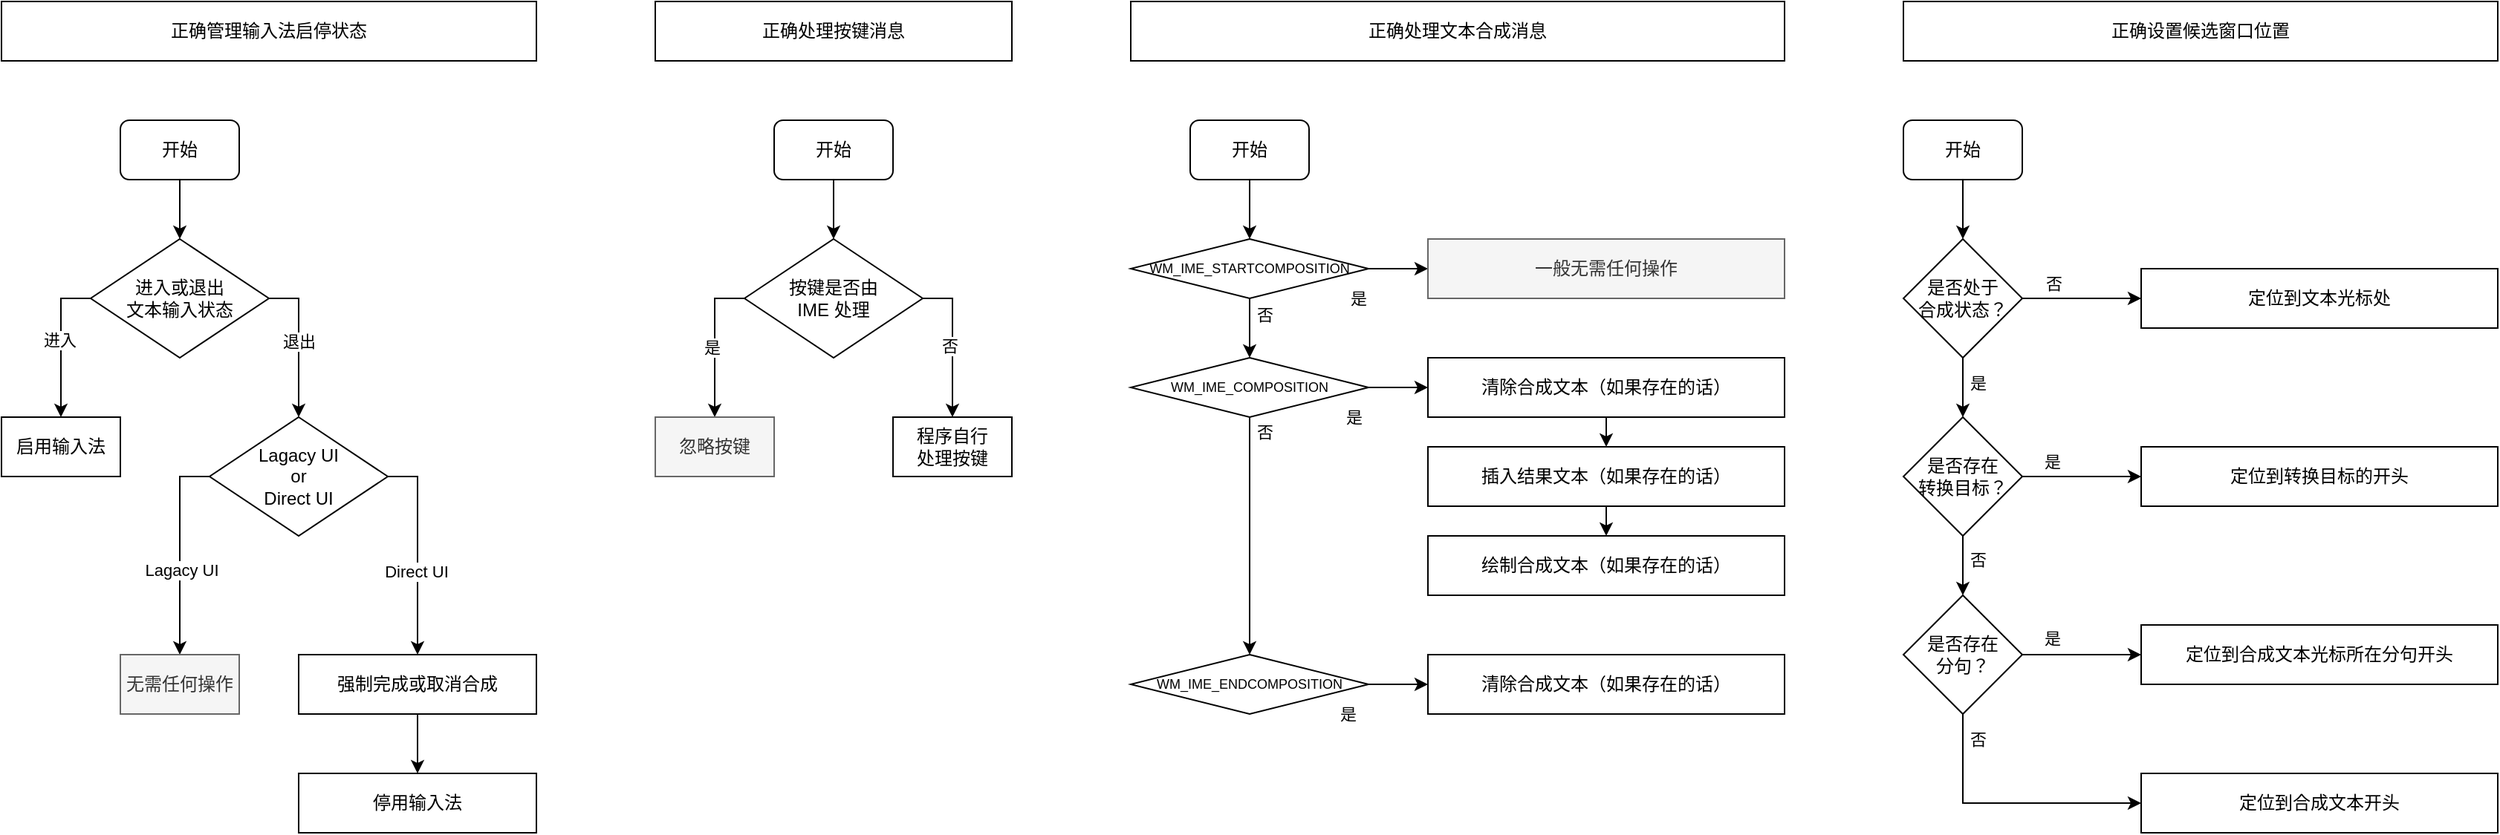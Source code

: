 <mxfile version="24.7.17">
  <diagram name="第 1 页" id="3TVVlOvPD6J_CO8NRHxF">
    <mxGraphModel dx="1050" dy="629" grid="1" gridSize="10" guides="1" tooltips="1" connect="1" arrows="1" fold="1" page="1" pageScale="1" pageWidth="960" pageHeight="1600" math="0" shadow="0">
      <root>
        <mxCell id="0" />
        <mxCell id="1" parent="0" />
        <mxCell id="tY1ZD3I10Eq6oRQI1ivc-1" value="正确管理输入法启停状态" style="rounded=0;whiteSpace=wrap;html=1;" parent="1" vertex="1">
          <mxGeometry x="40" y="40" width="360" height="40" as="geometry" />
        </mxCell>
        <mxCell id="tY1ZD3I10Eq6oRQI1ivc-47" style="edgeStyle=orthogonalEdgeStyle;rounded=0;orthogonalLoop=1;jettySize=auto;html=1;exitX=0.5;exitY=1;exitDx=0;exitDy=0;entryX=0.5;entryY=0;entryDx=0;entryDy=0;" parent="1" source="tY1ZD3I10Eq6oRQI1ivc-2" target="tY1ZD3I10Eq6oRQI1ivc-3" edge="1">
          <mxGeometry relative="1" as="geometry" />
        </mxCell>
        <mxCell id="tY1ZD3I10Eq6oRQI1ivc-2" value="开始" style="rounded=1;whiteSpace=wrap;html=1;" parent="1" vertex="1">
          <mxGeometry x="120" y="120" width="80" height="40" as="geometry" />
        </mxCell>
        <mxCell id="tY1ZD3I10Eq6oRQI1ivc-34" style="edgeStyle=orthogonalEdgeStyle;rounded=0;orthogonalLoop=1;jettySize=auto;html=1;exitX=0;exitY=0.5;exitDx=0;exitDy=0;entryX=0.5;entryY=0;entryDx=0;entryDy=0;" parent="1" source="tY1ZD3I10Eq6oRQI1ivc-3" edge="1">
          <mxGeometry relative="1" as="geometry">
            <mxPoint x="80" y="320" as="targetPoint" />
          </mxGeometry>
        </mxCell>
        <mxCell id="tY1ZD3I10Eq6oRQI1ivc-35" value="进入" style="edgeLabel;html=1;align=center;verticalAlign=middle;resizable=0;points=[];" parent="tY1ZD3I10Eq6oRQI1ivc-34" vertex="1" connectable="0">
          <mxGeometry x="-0.052" y="-1" relative="1" as="geometry">
            <mxPoint as="offset" />
          </mxGeometry>
        </mxCell>
        <mxCell id="tY1ZD3I10Eq6oRQI1ivc-36" style="edgeStyle=orthogonalEdgeStyle;rounded=0;orthogonalLoop=1;jettySize=auto;html=1;exitX=1;exitY=0.5;exitDx=0;exitDy=0;entryX=0.5;entryY=0;entryDx=0;entryDy=0;" parent="1" source="tY1ZD3I10Eq6oRQI1ivc-3" target="tY1ZD3I10Eq6oRQI1ivc-7" edge="1">
          <mxGeometry relative="1" as="geometry" />
        </mxCell>
        <mxCell id="tY1ZD3I10Eq6oRQI1ivc-37" value="退出" style="edgeLabel;html=1;align=center;verticalAlign=middle;resizable=0;points=[];" parent="tY1ZD3I10Eq6oRQI1ivc-36" vertex="1" connectable="0">
          <mxGeometry x="-0.023" relative="1" as="geometry">
            <mxPoint as="offset" />
          </mxGeometry>
        </mxCell>
        <mxCell id="tY1ZD3I10Eq6oRQI1ivc-3" value="进入或退出&lt;div&gt;文本输入状态&lt;/div&gt;" style="rhombus;whiteSpace=wrap;html=1;" parent="1" vertex="1">
          <mxGeometry x="100" y="200" width="120" height="80" as="geometry" />
        </mxCell>
        <mxCell id="tY1ZD3I10Eq6oRQI1ivc-6" value="正确处理按键消息" style="rounded=0;whiteSpace=wrap;html=1;" parent="1" vertex="1">
          <mxGeometry x="480" y="40" width="240" height="40" as="geometry" />
        </mxCell>
        <mxCell id="tY1ZD3I10Eq6oRQI1ivc-38" style="edgeStyle=orthogonalEdgeStyle;rounded=0;orthogonalLoop=1;jettySize=auto;html=1;exitX=0;exitY=0.5;exitDx=0;exitDy=0;entryX=0.5;entryY=0;entryDx=0;entryDy=0;" parent="1" source="tY1ZD3I10Eq6oRQI1ivc-7" target="tY1ZD3I10Eq6oRQI1ivc-39" edge="1">
          <mxGeometry relative="1" as="geometry">
            <mxPoint x="155" y="469.52" as="targetPoint" />
          </mxGeometry>
        </mxCell>
        <mxCell id="tY1ZD3I10Eq6oRQI1ivc-45" value="Lagacy UI" style="edgeLabel;html=1;align=center;verticalAlign=middle;resizable=0;points=[];" parent="tY1ZD3I10Eq6oRQI1ivc-38" vertex="1" connectable="0">
          <mxGeometry x="0.179" y="1" relative="1" as="geometry">
            <mxPoint as="offset" />
          </mxGeometry>
        </mxCell>
        <mxCell id="tY1ZD3I10Eq6oRQI1ivc-41" style="edgeStyle=orthogonalEdgeStyle;rounded=0;orthogonalLoop=1;jettySize=auto;html=1;exitX=1;exitY=0.5;exitDx=0;exitDy=0;entryX=0.5;entryY=0;entryDx=0;entryDy=0;" parent="1" source="tY1ZD3I10Eq6oRQI1ivc-7" target="tY1ZD3I10Eq6oRQI1ivc-42" edge="1">
          <mxGeometry relative="1" as="geometry">
            <mxPoint x="320" y="480" as="targetPoint" />
          </mxGeometry>
        </mxCell>
        <mxCell id="tY1ZD3I10Eq6oRQI1ivc-46" value="Direct UI" style="edgeLabel;html=1;align=center;verticalAlign=middle;resizable=0;points=[];" parent="tY1ZD3I10Eq6oRQI1ivc-41" vertex="1" connectable="0">
          <mxGeometry x="0.197" y="-1" relative="1" as="geometry">
            <mxPoint as="offset" />
          </mxGeometry>
        </mxCell>
        <mxCell id="tY1ZD3I10Eq6oRQI1ivc-7" value="Lagacy UI&lt;div&gt;or&lt;/div&gt;&lt;div&gt;Direct UI&lt;/div&gt;" style="rhombus;whiteSpace=wrap;html=1;" parent="1" vertex="1">
          <mxGeometry x="180" y="320" width="120" height="80" as="geometry" />
        </mxCell>
        <mxCell id="tY1ZD3I10Eq6oRQI1ivc-48" style="edgeStyle=orthogonalEdgeStyle;rounded=0;orthogonalLoop=1;jettySize=auto;html=1;exitX=0.5;exitY=1;exitDx=0;exitDy=0;entryX=0.5;entryY=0;entryDx=0;entryDy=0;" parent="1" source="tY1ZD3I10Eq6oRQI1ivc-9" target="tY1ZD3I10Eq6oRQI1ivc-10" edge="1">
          <mxGeometry relative="1" as="geometry" />
        </mxCell>
        <mxCell id="tY1ZD3I10Eq6oRQI1ivc-9" value="开始" style="rounded=1;whiteSpace=wrap;html=1;" parent="1" vertex="1">
          <mxGeometry x="560" y="120" width="80" height="40" as="geometry" />
        </mxCell>
        <mxCell id="tY1ZD3I10Eq6oRQI1ivc-51" style="edgeStyle=orthogonalEdgeStyle;rounded=0;orthogonalLoop=1;jettySize=auto;html=1;exitX=0;exitY=0.5;exitDx=0;exitDy=0;entryX=0.5;entryY=0;entryDx=0;entryDy=0;" parent="1" source="tY1ZD3I10Eq6oRQI1ivc-10" target="tY1ZD3I10Eq6oRQI1ivc-49" edge="1">
          <mxGeometry relative="1" as="geometry" />
        </mxCell>
        <mxCell id="tY1ZD3I10Eq6oRQI1ivc-52" value="是" style="edgeLabel;html=1;align=center;verticalAlign=middle;resizable=0;points=[];" parent="tY1ZD3I10Eq6oRQI1ivc-51" vertex="1" connectable="0">
          <mxGeometry x="0.056" y="-2" relative="1" as="geometry">
            <mxPoint as="offset" />
          </mxGeometry>
        </mxCell>
        <mxCell id="tY1ZD3I10Eq6oRQI1ivc-53" style="edgeStyle=orthogonalEdgeStyle;rounded=0;orthogonalLoop=1;jettySize=auto;html=1;exitX=1;exitY=0.5;exitDx=0;exitDy=0;entryX=0.5;entryY=0;entryDx=0;entryDy=0;" parent="1" source="tY1ZD3I10Eq6oRQI1ivc-10" target="tY1ZD3I10Eq6oRQI1ivc-50" edge="1">
          <mxGeometry relative="1" as="geometry" />
        </mxCell>
        <mxCell id="tY1ZD3I10Eq6oRQI1ivc-54" value="否" style="edgeLabel;html=1;align=center;verticalAlign=middle;resizable=0;points=[];" parent="tY1ZD3I10Eq6oRQI1ivc-53" vertex="1" connectable="0">
          <mxGeometry x="0.032" y="-2" relative="1" as="geometry">
            <mxPoint as="offset" />
          </mxGeometry>
        </mxCell>
        <mxCell id="tY1ZD3I10Eq6oRQI1ivc-10" value="按键是否由&lt;div&gt;IME 处理&lt;/div&gt;" style="rhombus;whiteSpace=wrap;html=1;" parent="1" vertex="1">
          <mxGeometry x="540" y="200" width="120" height="80" as="geometry" />
        </mxCell>
        <mxCell id="tY1ZD3I10Eq6oRQI1ivc-55" style="edgeStyle=orthogonalEdgeStyle;rounded=0;orthogonalLoop=1;jettySize=auto;html=1;exitX=0.5;exitY=1;exitDx=0;exitDy=0;entryX=0.5;entryY=0;entryDx=0;entryDy=0;" parent="1" source="tY1ZD3I10Eq6oRQI1ivc-13" target="tY1ZD3I10Eq6oRQI1ivc-14" edge="1">
          <mxGeometry relative="1" as="geometry" />
        </mxCell>
        <mxCell id="tY1ZD3I10Eq6oRQI1ivc-13" value="开始" style="rounded=1;whiteSpace=wrap;html=1;" parent="1" vertex="1">
          <mxGeometry x="840" y="120" width="80" height="40" as="geometry" />
        </mxCell>
        <mxCell id="tY1ZD3I10Eq6oRQI1ivc-57" style="edgeStyle=orthogonalEdgeStyle;rounded=0;orthogonalLoop=1;jettySize=auto;html=1;exitX=1;exitY=0.5;exitDx=0;exitDy=0;entryX=0;entryY=0.5;entryDx=0;entryDy=0;" parent="1" source="tY1ZD3I10Eq6oRQI1ivc-14" target="tY1ZD3I10Eq6oRQI1ivc-56" edge="1">
          <mxGeometry relative="1" as="geometry">
            <mxPoint x="940.0" y="239.86" as="sourcePoint" />
            <mxPoint x="1000" y="239.86" as="targetPoint" />
            <Array as="points">
              <mxPoint x="970" y="220" />
              <mxPoint x="970" y="220" />
            </Array>
          </mxGeometry>
        </mxCell>
        <mxCell id="tY1ZD3I10Eq6oRQI1ivc-61" value="是" style="edgeLabel;html=1;align=center;verticalAlign=middle;resizable=0;points=[];" parent="tY1ZD3I10Eq6oRQI1ivc-57" vertex="1" connectable="0">
          <mxGeometry x="-0.267" y="2" relative="1" as="geometry">
            <mxPoint x="-22" y="22" as="offset" />
          </mxGeometry>
        </mxCell>
        <mxCell id="tY1ZD3I10Eq6oRQI1ivc-59" style="edgeStyle=orthogonalEdgeStyle;rounded=0;orthogonalLoop=1;jettySize=auto;html=1;exitX=0.5;exitY=1;exitDx=0;exitDy=0;entryX=0.5;entryY=0;entryDx=0;entryDy=0;" parent="1" source="tY1ZD3I10Eq6oRQI1ivc-14" target="tY1ZD3I10Eq6oRQI1ivc-58" edge="1">
          <mxGeometry relative="1" as="geometry" />
        </mxCell>
        <mxCell id="tY1ZD3I10Eq6oRQI1ivc-60" value="否" style="edgeLabel;html=1;align=center;verticalAlign=middle;resizable=0;points=[];" parent="tY1ZD3I10Eq6oRQI1ivc-59" vertex="1" connectable="0">
          <mxGeometry x="-0.28" y="2" relative="1" as="geometry">
            <mxPoint x="8" y="-4" as="offset" />
          </mxGeometry>
        </mxCell>
        <mxCell id="tY1ZD3I10Eq6oRQI1ivc-14" value="WM_IME_STARTCOMPOSITION" style="rhombus;whiteSpace=wrap;html=1;fontSize=9;" parent="1" vertex="1">
          <mxGeometry x="800" y="200" width="160" height="40" as="geometry" />
        </mxCell>
        <mxCell id="tY1ZD3I10Eq6oRQI1ivc-20" value="正确设置候选窗口位置" style="rounded=0;whiteSpace=wrap;html=1;" parent="1" vertex="1">
          <mxGeometry x="1320" y="40" width="400" height="40" as="geometry" />
        </mxCell>
        <mxCell id="tY1ZD3I10Eq6oRQI1ivc-93" style="edgeStyle=orthogonalEdgeStyle;rounded=0;orthogonalLoop=1;jettySize=auto;html=1;exitX=0.5;exitY=1;exitDx=0;exitDy=0;entryX=0.5;entryY=0;entryDx=0;entryDy=0;" parent="1" source="tY1ZD3I10Eq6oRQI1ivc-21" target="tY1ZD3I10Eq6oRQI1ivc-22" edge="1">
          <mxGeometry relative="1" as="geometry" />
        </mxCell>
        <mxCell id="tY1ZD3I10Eq6oRQI1ivc-21" value="开始" style="rounded=1;whiteSpace=wrap;html=1;" parent="1" vertex="1">
          <mxGeometry x="1320" y="120" width="80" height="40" as="geometry" />
        </mxCell>
        <mxCell id="tY1ZD3I10Eq6oRQI1ivc-78" style="edgeStyle=orthogonalEdgeStyle;rounded=0;orthogonalLoop=1;jettySize=auto;html=1;exitX=1;exitY=0.5;exitDx=0;exitDy=0;entryX=0;entryY=0.5;entryDx=0;entryDy=0;" parent="1" source="tY1ZD3I10Eq6oRQI1ivc-22" target="tY1ZD3I10Eq6oRQI1ivc-77" edge="1">
          <mxGeometry relative="1" as="geometry" />
        </mxCell>
        <mxCell id="tY1ZD3I10Eq6oRQI1ivc-79" value="否" style="edgeLabel;html=1;align=center;verticalAlign=middle;resizable=0;points=[];" parent="tY1ZD3I10Eq6oRQI1ivc-78" vertex="1" connectable="0">
          <mxGeometry x="-0.689" y="1" relative="1" as="geometry">
            <mxPoint x="8" y="-9" as="offset" />
          </mxGeometry>
        </mxCell>
        <mxCell id="tY1ZD3I10Eq6oRQI1ivc-80" style="edgeStyle=orthogonalEdgeStyle;rounded=0;orthogonalLoop=1;jettySize=auto;html=1;exitX=0.5;exitY=1;exitDx=0;exitDy=0;entryX=0.5;entryY=0;entryDx=0;entryDy=0;" parent="1" source="tY1ZD3I10Eq6oRQI1ivc-22" target="tY1ZD3I10Eq6oRQI1ivc-25" edge="1">
          <mxGeometry relative="1" as="geometry" />
        </mxCell>
        <mxCell id="tY1ZD3I10Eq6oRQI1ivc-85" value="是" style="edgeLabel;html=1;align=center;verticalAlign=middle;resizable=0;points=[];" parent="tY1ZD3I10Eq6oRQI1ivc-80" vertex="1" connectable="0">
          <mxGeometry x="-0.18" y="3" relative="1" as="geometry">
            <mxPoint x="7" as="offset" />
          </mxGeometry>
        </mxCell>
        <mxCell id="tY1ZD3I10Eq6oRQI1ivc-22" value="是否处于&lt;div&gt;合成状态？&lt;/div&gt;" style="rhombus;whiteSpace=wrap;html=1;" parent="1" vertex="1">
          <mxGeometry x="1320" y="200" width="80" height="80" as="geometry" />
        </mxCell>
        <mxCell id="tY1ZD3I10Eq6oRQI1ivc-82" style="edgeStyle=orthogonalEdgeStyle;rounded=0;orthogonalLoop=1;jettySize=auto;html=1;exitX=1;exitY=0.5;exitDx=0;exitDy=0;entryX=0;entryY=0.5;entryDx=0;entryDy=0;" parent="1" source="tY1ZD3I10Eq6oRQI1ivc-25" target="tY1ZD3I10Eq6oRQI1ivc-81" edge="1">
          <mxGeometry relative="1" as="geometry" />
        </mxCell>
        <mxCell id="tY1ZD3I10Eq6oRQI1ivc-83" value="是" style="edgeLabel;html=1;align=center;verticalAlign=middle;resizable=0;points=[];" parent="tY1ZD3I10Eq6oRQI1ivc-82" vertex="1" connectable="0">
          <mxGeometry x="-0.405" y="3" relative="1" as="geometry">
            <mxPoint x="-4" y="-7" as="offset" />
          </mxGeometry>
        </mxCell>
        <mxCell id="tY1ZD3I10Eq6oRQI1ivc-84" style="edgeStyle=orthogonalEdgeStyle;rounded=0;orthogonalLoop=1;jettySize=auto;html=1;exitX=0.5;exitY=1;exitDx=0;exitDy=0;entryX=0.5;entryY=0;entryDx=0;entryDy=0;" parent="1" source="tY1ZD3I10Eq6oRQI1ivc-25" target="tY1ZD3I10Eq6oRQI1ivc-26" edge="1">
          <mxGeometry relative="1" as="geometry" />
        </mxCell>
        <mxCell id="tY1ZD3I10Eq6oRQI1ivc-86" value="否" style="edgeLabel;html=1;align=center;verticalAlign=middle;resizable=0;points=[];" parent="tY1ZD3I10Eq6oRQI1ivc-84" vertex="1" connectable="0">
          <mxGeometry x="-0.49" y="2" relative="1" as="geometry">
            <mxPoint x="8" y="6" as="offset" />
          </mxGeometry>
        </mxCell>
        <mxCell id="tY1ZD3I10Eq6oRQI1ivc-25" value="是否存在&lt;div&gt;转换目标？&lt;/div&gt;" style="rhombus;whiteSpace=wrap;html=1;" parent="1" vertex="1">
          <mxGeometry x="1320" y="320" width="80" height="80" as="geometry" />
        </mxCell>
        <mxCell id="tY1ZD3I10Eq6oRQI1ivc-88" style="edgeStyle=orthogonalEdgeStyle;rounded=0;orthogonalLoop=1;jettySize=auto;html=1;exitX=1;exitY=0.5;exitDx=0;exitDy=0;entryX=0;entryY=0.5;entryDx=0;entryDy=0;" parent="1" source="tY1ZD3I10Eq6oRQI1ivc-26" target="tY1ZD3I10Eq6oRQI1ivc-87" edge="1">
          <mxGeometry relative="1" as="geometry" />
        </mxCell>
        <mxCell id="tY1ZD3I10Eq6oRQI1ivc-89" value="是" style="edgeLabel;html=1;align=center;verticalAlign=middle;resizable=0;points=[];" parent="tY1ZD3I10Eq6oRQI1ivc-88" vertex="1" connectable="0">
          <mxGeometry x="-0.3" y="3" relative="1" as="geometry">
            <mxPoint x="-8" y="-8" as="offset" />
          </mxGeometry>
        </mxCell>
        <mxCell id="tY1ZD3I10Eq6oRQI1ivc-91" style="edgeStyle=orthogonalEdgeStyle;rounded=0;orthogonalLoop=1;jettySize=auto;html=1;exitX=0.5;exitY=1;exitDx=0;exitDy=0;entryX=0;entryY=0.5;entryDx=0;entryDy=0;" parent="1" source="tY1ZD3I10Eq6oRQI1ivc-26" target="tY1ZD3I10Eq6oRQI1ivc-90" edge="1">
          <mxGeometry relative="1" as="geometry" />
        </mxCell>
        <mxCell id="tY1ZD3I10Eq6oRQI1ivc-92" value="否" style="edgeLabel;html=1;align=center;verticalAlign=middle;resizable=0;points=[];" parent="tY1ZD3I10Eq6oRQI1ivc-91" vertex="1" connectable="0">
          <mxGeometry x="-0.809" y="-1" relative="1" as="geometry">
            <mxPoint x="11" as="offset" />
          </mxGeometry>
        </mxCell>
        <mxCell id="tY1ZD3I10Eq6oRQI1ivc-26" value="是否存在&lt;div&gt;分句？&lt;/div&gt;" style="rhombus;whiteSpace=wrap;html=1;" parent="1" vertex="1">
          <mxGeometry x="1320" y="440" width="80" height="80" as="geometry" />
        </mxCell>
        <mxCell id="tY1ZD3I10Eq6oRQI1ivc-39" value="无需任何操作" style="rounded=0;whiteSpace=wrap;html=1;fillColor=#f5f5f5;fontColor=#333333;strokeColor=#666666;" parent="1" vertex="1">
          <mxGeometry x="120" y="480" width="80" height="40" as="geometry" />
        </mxCell>
        <mxCell id="tY1ZD3I10Eq6oRQI1ivc-40" value="启用输入法" style="rounded=0;whiteSpace=wrap;html=1;" parent="1" vertex="1">
          <mxGeometry x="40" y="320" width="80" height="40" as="geometry" />
        </mxCell>
        <mxCell id="tY1ZD3I10Eq6oRQI1ivc-44" style="edgeStyle=orthogonalEdgeStyle;rounded=0;orthogonalLoop=1;jettySize=auto;html=1;exitX=0.5;exitY=1;exitDx=0;exitDy=0;entryX=0.5;entryY=0;entryDx=0;entryDy=0;" parent="1" source="tY1ZD3I10Eq6oRQI1ivc-42" target="tY1ZD3I10Eq6oRQI1ivc-43" edge="1">
          <mxGeometry relative="1" as="geometry" />
        </mxCell>
        <mxCell id="tY1ZD3I10Eq6oRQI1ivc-42" value="强制完成或取消合成" style="rounded=0;whiteSpace=wrap;html=1;" parent="1" vertex="1">
          <mxGeometry x="240" y="480" width="160" height="40" as="geometry" />
        </mxCell>
        <mxCell id="tY1ZD3I10Eq6oRQI1ivc-43" value="停用输入法" style="rounded=0;whiteSpace=wrap;html=1;" parent="1" vertex="1">
          <mxGeometry x="240" y="560" width="160" height="40" as="geometry" />
        </mxCell>
        <mxCell id="tY1ZD3I10Eq6oRQI1ivc-49" value="忽略按键" style="rounded=0;whiteSpace=wrap;html=1;fillColor=#f5f5f5;fontColor=#333333;strokeColor=#666666;" parent="1" vertex="1">
          <mxGeometry x="480" y="320" width="80" height="40" as="geometry" />
        </mxCell>
        <mxCell id="tY1ZD3I10Eq6oRQI1ivc-50" value="程序自行&lt;div&gt;处理按键&lt;/div&gt;" style="rounded=0;whiteSpace=wrap;html=1;" parent="1" vertex="1">
          <mxGeometry x="640" y="320" width="80" height="40" as="geometry" />
        </mxCell>
        <mxCell id="tY1ZD3I10Eq6oRQI1ivc-56" value="一般无需任何操作" style="rounded=0;whiteSpace=wrap;html=1;fillColor=#f5f5f5;fontColor=#333333;strokeColor=#666666;" parent="1" vertex="1">
          <mxGeometry x="1000" y="200" width="240" height="40" as="geometry" />
        </mxCell>
        <mxCell id="tY1ZD3I10Eq6oRQI1ivc-68" style="edgeStyle=orthogonalEdgeStyle;rounded=0;orthogonalLoop=1;jettySize=auto;html=1;exitX=0.5;exitY=1;exitDx=0;exitDy=0;entryX=0.5;entryY=0;entryDx=0;entryDy=0;" parent="1" source="tY1ZD3I10Eq6oRQI1ivc-58" target="tY1ZD3I10Eq6oRQI1ivc-67" edge="1">
          <mxGeometry relative="1" as="geometry" />
        </mxCell>
        <mxCell id="tY1ZD3I10Eq6oRQI1ivc-75" value="否" style="edgeLabel;html=1;align=center;verticalAlign=middle;resizable=0;points=[];" parent="tY1ZD3I10Eq6oRQI1ivc-68" vertex="1" connectable="0">
          <mxGeometry x="-0.72" y="1" relative="1" as="geometry">
            <mxPoint x="9" y="-13" as="offset" />
          </mxGeometry>
        </mxCell>
        <mxCell id="tY1ZD3I10Eq6oRQI1ivc-70" style="edgeStyle=orthogonalEdgeStyle;rounded=0;orthogonalLoop=1;jettySize=auto;html=1;exitX=1;exitY=0.5;exitDx=0;exitDy=0;entryX=0;entryY=0.5;entryDx=0;entryDy=0;" parent="1" source="tY1ZD3I10Eq6oRQI1ivc-58" target="tY1ZD3I10Eq6oRQI1ivc-63" edge="1">
          <mxGeometry relative="1" as="geometry" />
        </mxCell>
        <mxCell id="tY1ZD3I10Eq6oRQI1ivc-74" value="是" style="edgeLabel;html=1;align=center;verticalAlign=middle;resizable=0;points=[];" parent="tY1ZD3I10Eq6oRQI1ivc-70" vertex="1" connectable="0">
          <mxGeometry x="0.03" y="1" relative="1" as="geometry">
            <mxPoint x="-31" y="21" as="offset" />
          </mxGeometry>
        </mxCell>
        <mxCell id="tY1ZD3I10Eq6oRQI1ivc-58" value="WM_IME_COMPOSITION" style="rhombus;whiteSpace=wrap;html=1;fontSize=9;" parent="1" vertex="1">
          <mxGeometry x="800" y="280" width="160" height="40" as="geometry" />
        </mxCell>
        <mxCell id="tY1ZD3I10Eq6oRQI1ivc-71" style="edgeStyle=orthogonalEdgeStyle;rounded=0;orthogonalLoop=1;jettySize=auto;html=1;exitX=0.5;exitY=1;exitDx=0;exitDy=0;entryX=0.5;entryY=0;entryDx=0;entryDy=0;" parent="1" source="tY1ZD3I10Eq6oRQI1ivc-63" target="tY1ZD3I10Eq6oRQI1ivc-64" edge="1">
          <mxGeometry relative="1" as="geometry" />
        </mxCell>
        <mxCell id="tY1ZD3I10Eq6oRQI1ivc-63" value="清除合成文本（如果存在的话）" style="rounded=0;whiteSpace=wrap;html=1;" parent="1" vertex="1">
          <mxGeometry x="1000" y="280" width="240" height="40" as="geometry" />
        </mxCell>
        <mxCell id="tY1ZD3I10Eq6oRQI1ivc-72" style="edgeStyle=orthogonalEdgeStyle;rounded=0;orthogonalLoop=1;jettySize=auto;html=1;exitX=0.5;exitY=1;exitDx=0;exitDy=0;entryX=0.5;entryY=0;entryDx=0;entryDy=0;" parent="1" source="tY1ZD3I10Eq6oRQI1ivc-64" target="tY1ZD3I10Eq6oRQI1ivc-65" edge="1">
          <mxGeometry relative="1" as="geometry" />
        </mxCell>
        <mxCell id="tY1ZD3I10Eq6oRQI1ivc-64" value="插入结果文本（如果存在的话）" style="rounded=0;whiteSpace=wrap;html=1;" parent="1" vertex="1">
          <mxGeometry x="1000" y="340" width="240" height="40" as="geometry" />
        </mxCell>
        <mxCell id="tY1ZD3I10Eq6oRQI1ivc-65" value="绘制合成文本（如果存在的话）" style="rounded=0;whiteSpace=wrap;html=1;" parent="1" vertex="1">
          <mxGeometry x="1000" y="400" width="240" height="40" as="geometry" />
        </mxCell>
        <mxCell id="tY1ZD3I10Eq6oRQI1ivc-66" value="清除合成文本（如果存在的话）" style="rounded=0;whiteSpace=wrap;html=1;" parent="1" vertex="1">
          <mxGeometry x="1000" y="480" width="240" height="40" as="geometry" />
        </mxCell>
        <mxCell id="tY1ZD3I10Eq6oRQI1ivc-69" style="edgeStyle=orthogonalEdgeStyle;rounded=0;orthogonalLoop=1;jettySize=auto;html=1;exitX=1;exitY=0.5;exitDx=0;exitDy=0;entryX=0;entryY=0.5;entryDx=0;entryDy=0;" parent="1" source="tY1ZD3I10Eq6oRQI1ivc-67" target="tY1ZD3I10Eq6oRQI1ivc-66" edge="1">
          <mxGeometry relative="1" as="geometry" />
        </mxCell>
        <mxCell id="tY1ZD3I10Eq6oRQI1ivc-73" value="是" style="edgeLabel;html=1;align=center;verticalAlign=middle;resizable=0;points=[];" parent="tY1ZD3I10Eq6oRQI1ivc-69" vertex="1" connectable="0">
          <mxGeometry x="0.352" relative="1" as="geometry">
            <mxPoint x="-41" y="20" as="offset" />
          </mxGeometry>
        </mxCell>
        <mxCell id="tY1ZD3I10Eq6oRQI1ivc-67" value="WM_IME_ENDCOMPOSITION" style="rhombus;whiteSpace=wrap;html=1;fontSize=9;" parent="1" vertex="1">
          <mxGeometry x="800" y="480" width="160" height="40" as="geometry" />
        </mxCell>
        <mxCell id="tY1ZD3I10Eq6oRQI1ivc-77" value="定位到文本光标处" style="rounded=0;whiteSpace=wrap;html=1;" parent="1" vertex="1">
          <mxGeometry x="1480" y="220" width="240" height="40" as="geometry" />
        </mxCell>
        <mxCell id="tY1ZD3I10Eq6oRQI1ivc-81" value="定位到转换目标的开头" style="rounded=0;whiteSpace=wrap;html=1;" parent="1" vertex="1">
          <mxGeometry x="1480" y="340" width="240" height="40" as="geometry" />
        </mxCell>
        <mxCell id="tY1ZD3I10Eq6oRQI1ivc-87" value="定位到合成文本光标所在分句开头" style="rounded=0;whiteSpace=wrap;html=1;" parent="1" vertex="1">
          <mxGeometry x="1480" y="460" width="240" height="40" as="geometry" />
        </mxCell>
        <mxCell id="tY1ZD3I10Eq6oRQI1ivc-90" value="定位到合成文本开头" style="rounded=0;whiteSpace=wrap;html=1;" parent="1" vertex="1">
          <mxGeometry x="1480" y="560" width="240" height="40" as="geometry" />
        </mxCell>
        <mxCell id="PkWwYERlHGdCSpYR_EJm-1" value="正确处理文本合成消息" style="rounded=0;whiteSpace=wrap;html=1;" parent="1" vertex="1">
          <mxGeometry x="800" y="40" width="440" height="40" as="geometry" />
        </mxCell>
      </root>
    </mxGraphModel>
  </diagram>
</mxfile>
